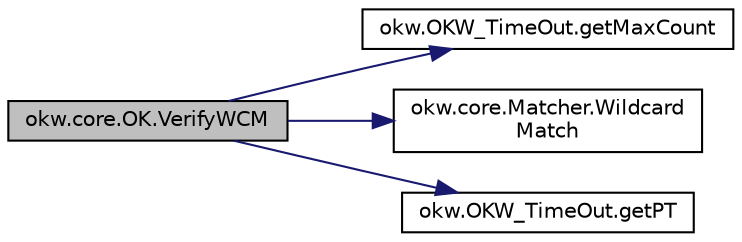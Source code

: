 digraph "okw.core.OK.VerifyWCM"
{
 // INTERACTIVE_SVG=YES
  edge [fontname="Helvetica",fontsize="10",labelfontname="Helvetica",labelfontsize="10"];
  node [fontname="Helvetica",fontsize="10",shape=record];
  rankdir="LR";
  Node1525 [label="okw.core.OK.VerifyWCM",height=0.2,width=0.4,color="black", fillcolor="grey75", style="filled", fontcolor="black"];
  Node1525 -> Node1526 [color="midnightblue",fontsize="10",style="solid",fontname="Helvetica"];
  Node1526 [label="okw.OKW_TimeOut.getMaxCount",height=0.2,width=0.4,color="black", fillcolor="white", style="filled",URL="$classokw_1_1_o_k_w___time_out.html#adf7b9cc33db065c1f284bb5db2227b51",tooltip="Anzahl der berechnetten Zyklen. "];
  Node1525 -> Node1527 [color="midnightblue",fontsize="10",style="solid",fontname="Helvetica"];
  Node1527 [label="okw.core.Matcher.Wildcard\lMatch",height=0.2,width=0.4,color="black", fillcolor="white", style="filled",URL="$classokw_1_1core_1_1_matcher.html#a771af5fda0717ef20d2bc1866357eaa9"];
  Node1525 -> Node1528 [color="midnightblue",fontsize="10",style="solid",fontname="Helvetica"];
  Node1528 [label="okw.OKW_TimeOut.getPT",height=0.2,width=0.4,color="black", fillcolor="white", style="filled",URL="$classokw_1_1_o_k_w___time_out.html#ab7142e5e6adc82f308a70177c71ced2c",tooltip="Wartezeit zwischen zwei Pollings in [ms]. "];
}
